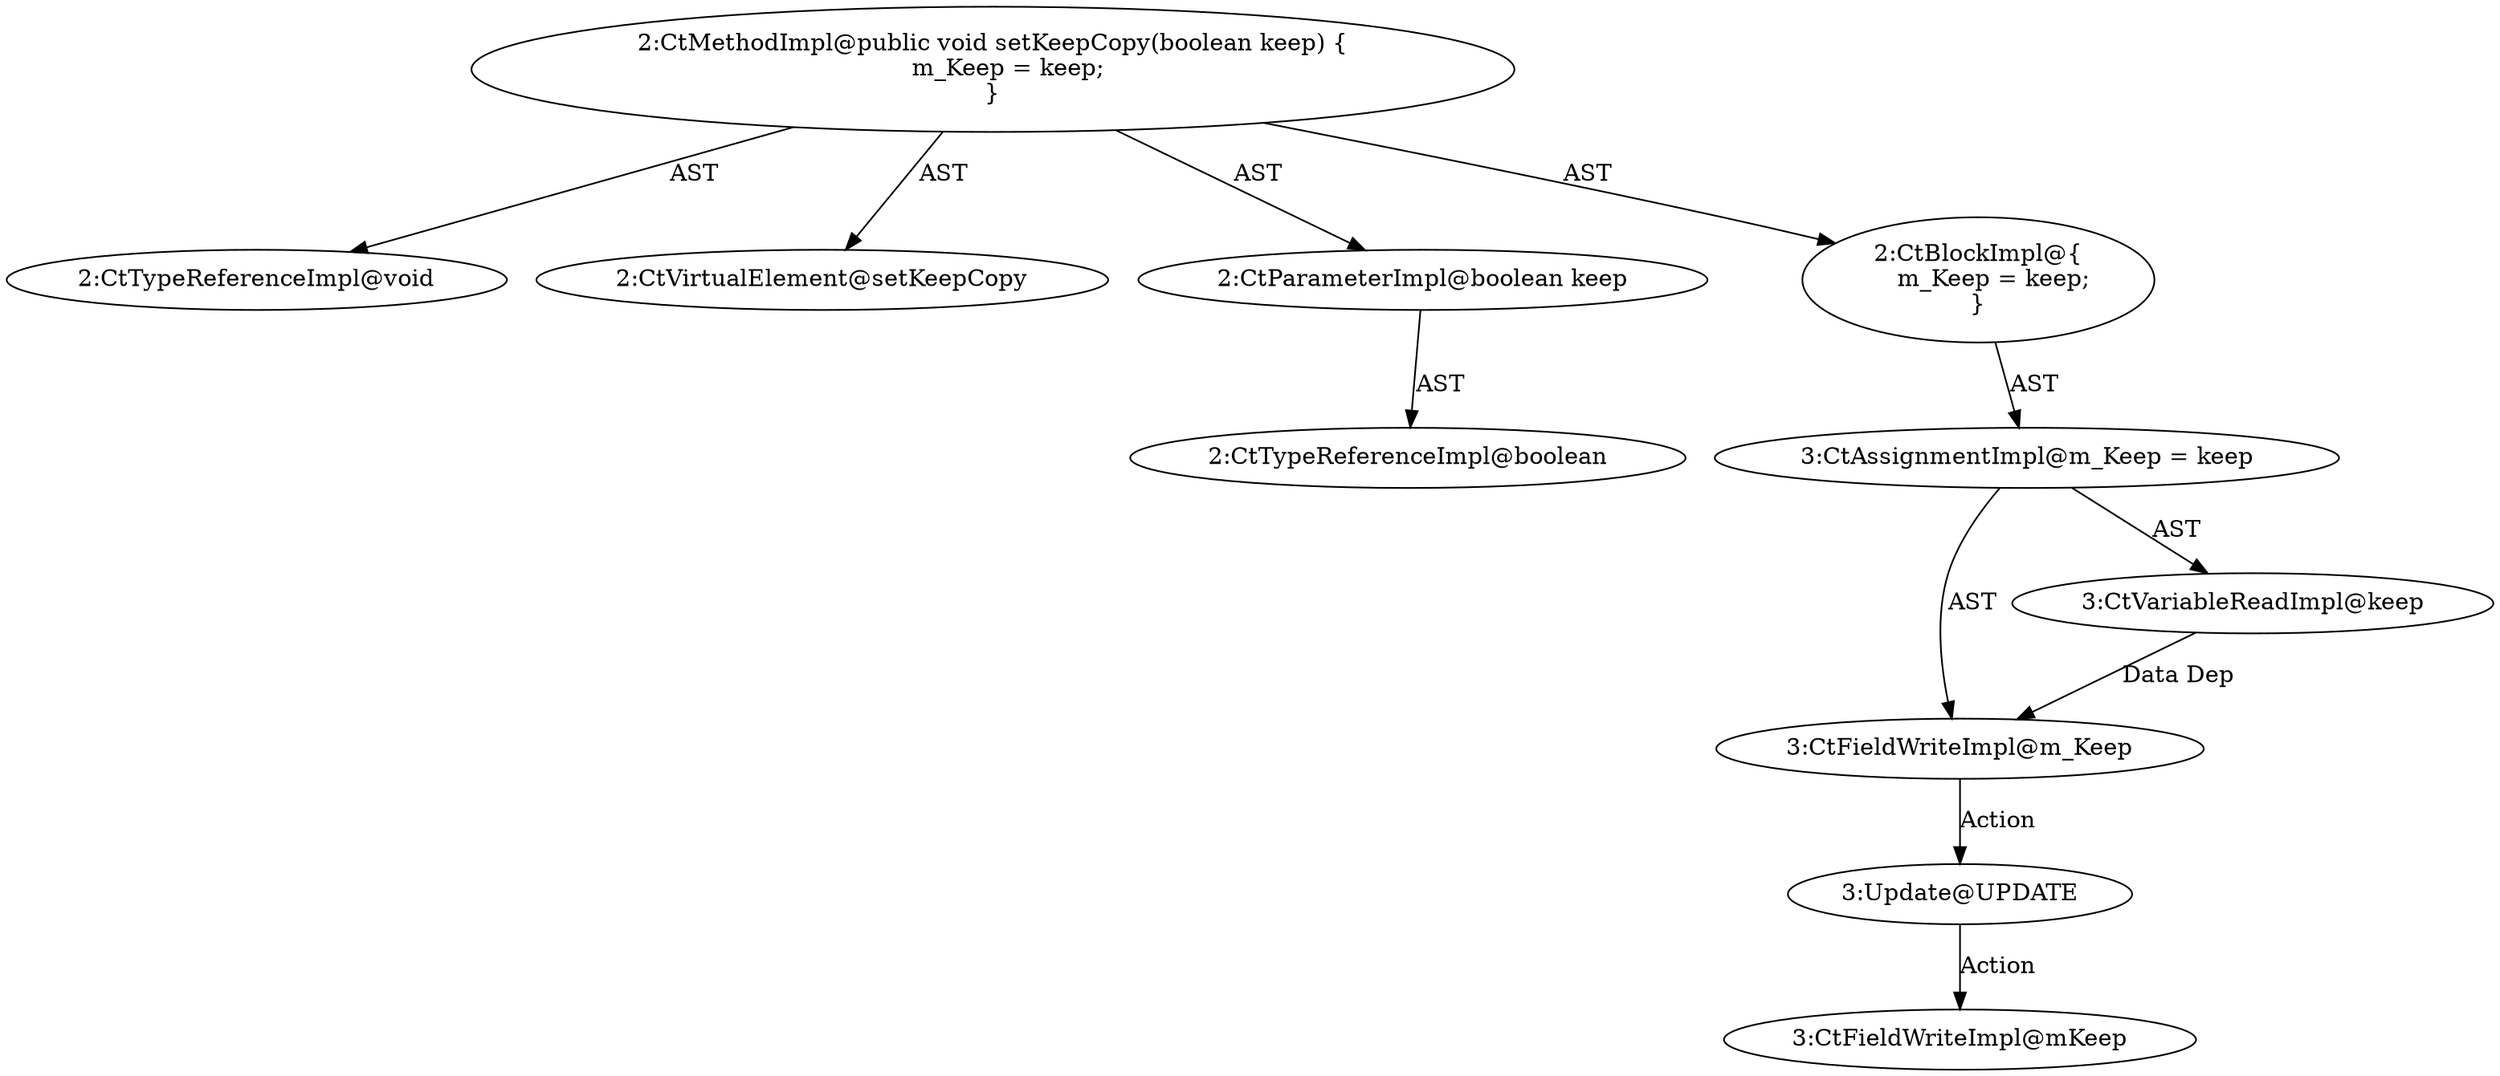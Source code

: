 digraph "setKeepCopy#?,boolean" {
0 [label="2:CtTypeReferenceImpl@void" shape=ellipse]
1 [label="2:CtVirtualElement@setKeepCopy" shape=ellipse]
2 [label="2:CtParameterImpl@boolean keep" shape=ellipse]
3 [label="2:CtTypeReferenceImpl@boolean" shape=ellipse]
4 [label="3:CtFieldWriteImpl@m_Keep" shape=ellipse]
5 [label="3:CtVariableReadImpl@keep" shape=ellipse]
6 [label="3:CtAssignmentImpl@m_Keep = keep" shape=ellipse]
7 [label="2:CtBlockImpl@\{
    m_Keep = keep;
\}" shape=ellipse]
8 [label="2:CtMethodImpl@public void setKeepCopy(boolean keep) \{
    m_Keep = keep;
\}" shape=ellipse]
9 [label="3:Update@UPDATE" shape=ellipse]
10 [label="3:CtFieldWriteImpl@mKeep" shape=ellipse]
2 -> 3 [label="AST"];
4 -> 9 [label="Action"];
5 -> 4 [label="Data Dep"];
6 -> 4 [label="AST"];
6 -> 5 [label="AST"];
7 -> 6 [label="AST"];
8 -> 1 [label="AST"];
8 -> 0 [label="AST"];
8 -> 2 [label="AST"];
8 -> 7 [label="AST"];
9 -> 10 [label="Action"];
}